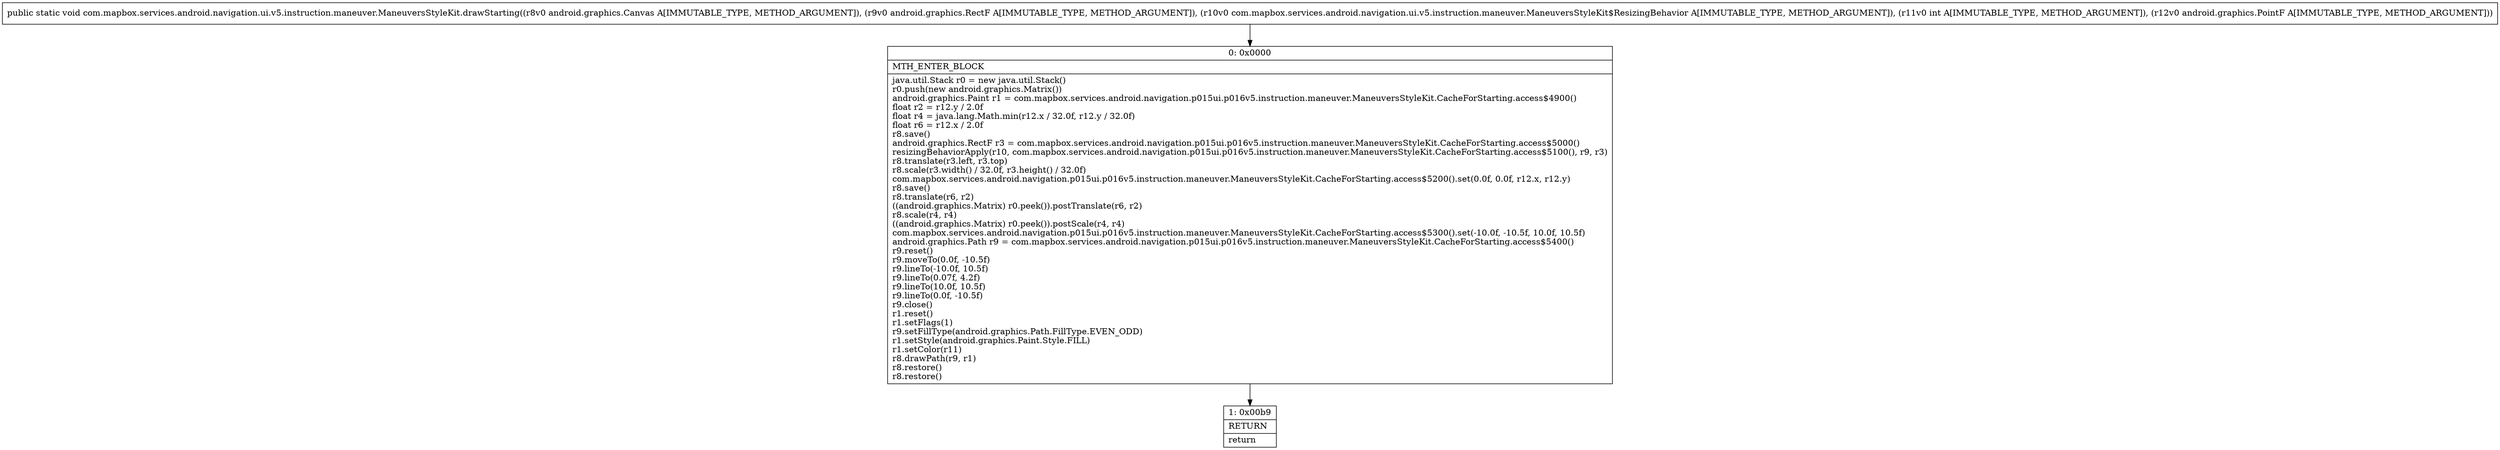 digraph "CFG forcom.mapbox.services.android.navigation.ui.v5.instruction.maneuver.ManeuversStyleKit.drawStarting(Landroid\/graphics\/Canvas;Landroid\/graphics\/RectF;Lcom\/mapbox\/services\/android\/navigation\/ui\/v5\/instruction\/maneuver\/ManeuversStyleKit$ResizingBehavior;ILandroid\/graphics\/PointF;)V" {
Node_0 [shape=record,label="{0\:\ 0x0000|MTH_ENTER_BLOCK\l|java.util.Stack r0 = new java.util.Stack()\lr0.push(new android.graphics.Matrix())\landroid.graphics.Paint r1 = com.mapbox.services.android.navigation.p015ui.p016v5.instruction.maneuver.ManeuversStyleKit.CacheForStarting.access$4900()\lfloat r2 = r12.y \/ 2.0f\lfloat r4 = java.lang.Math.min(r12.x \/ 32.0f, r12.y \/ 32.0f)\lfloat r6 = r12.x \/ 2.0f\lr8.save()\landroid.graphics.RectF r3 = com.mapbox.services.android.navigation.p015ui.p016v5.instruction.maneuver.ManeuversStyleKit.CacheForStarting.access$5000()\lresizingBehaviorApply(r10, com.mapbox.services.android.navigation.p015ui.p016v5.instruction.maneuver.ManeuversStyleKit.CacheForStarting.access$5100(), r9, r3)\lr8.translate(r3.left, r3.top)\lr8.scale(r3.width() \/ 32.0f, r3.height() \/ 32.0f)\lcom.mapbox.services.android.navigation.p015ui.p016v5.instruction.maneuver.ManeuversStyleKit.CacheForStarting.access$5200().set(0.0f, 0.0f, r12.x, r12.y)\lr8.save()\lr8.translate(r6, r2)\l((android.graphics.Matrix) r0.peek()).postTranslate(r6, r2)\lr8.scale(r4, r4)\l((android.graphics.Matrix) r0.peek()).postScale(r4, r4)\lcom.mapbox.services.android.navigation.p015ui.p016v5.instruction.maneuver.ManeuversStyleKit.CacheForStarting.access$5300().set(\-10.0f, \-10.5f, 10.0f, 10.5f)\landroid.graphics.Path r9 = com.mapbox.services.android.navigation.p015ui.p016v5.instruction.maneuver.ManeuversStyleKit.CacheForStarting.access$5400()\lr9.reset()\lr9.moveTo(0.0f, \-10.5f)\lr9.lineTo(\-10.0f, 10.5f)\lr9.lineTo(0.07f, 4.2f)\lr9.lineTo(10.0f, 10.5f)\lr9.lineTo(0.0f, \-10.5f)\lr9.close()\lr1.reset()\lr1.setFlags(1)\lr9.setFillType(android.graphics.Path.FillType.EVEN_ODD)\lr1.setStyle(android.graphics.Paint.Style.FILL)\lr1.setColor(r11)\lr8.drawPath(r9, r1)\lr8.restore()\lr8.restore()\l}"];
Node_1 [shape=record,label="{1\:\ 0x00b9|RETURN\l|return\l}"];
MethodNode[shape=record,label="{public static void com.mapbox.services.android.navigation.ui.v5.instruction.maneuver.ManeuversStyleKit.drawStarting((r8v0 android.graphics.Canvas A[IMMUTABLE_TYPE, METHOD_ARGUMENT]), (r9v0 android.graphics.RectF A[IMMUTABLE_TYPE, METHOD_ARGUMENT]), (r10v0 com.mapbox.services.android.navigation.ui.v5.instruction.maneuver.ManeuversStyleKit$ResizingBehavior A[IMMUTABLE_TYPE, METHOD_ARGUMENT]), (r11v0 int A[IMMUTABLE_TYPE, METHOD_ARGUMENT]), (r12v0 android.graphics.PointF A[IMMUTABLE_TYPE, METHOD_ARGUMENT])) }"];
MethodNode -> Node_0;
Node_0 -> Node_1;
}

